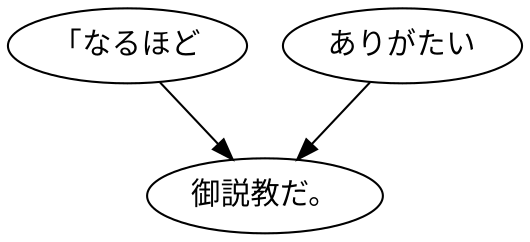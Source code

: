 digraph graph8671 {
	node0 [label="「なるほど"];
	node1 [label="ありがたい"];
	node2 [label="御説教だ。"];
	node0 -> node2;
	node1 -> node2;
}
